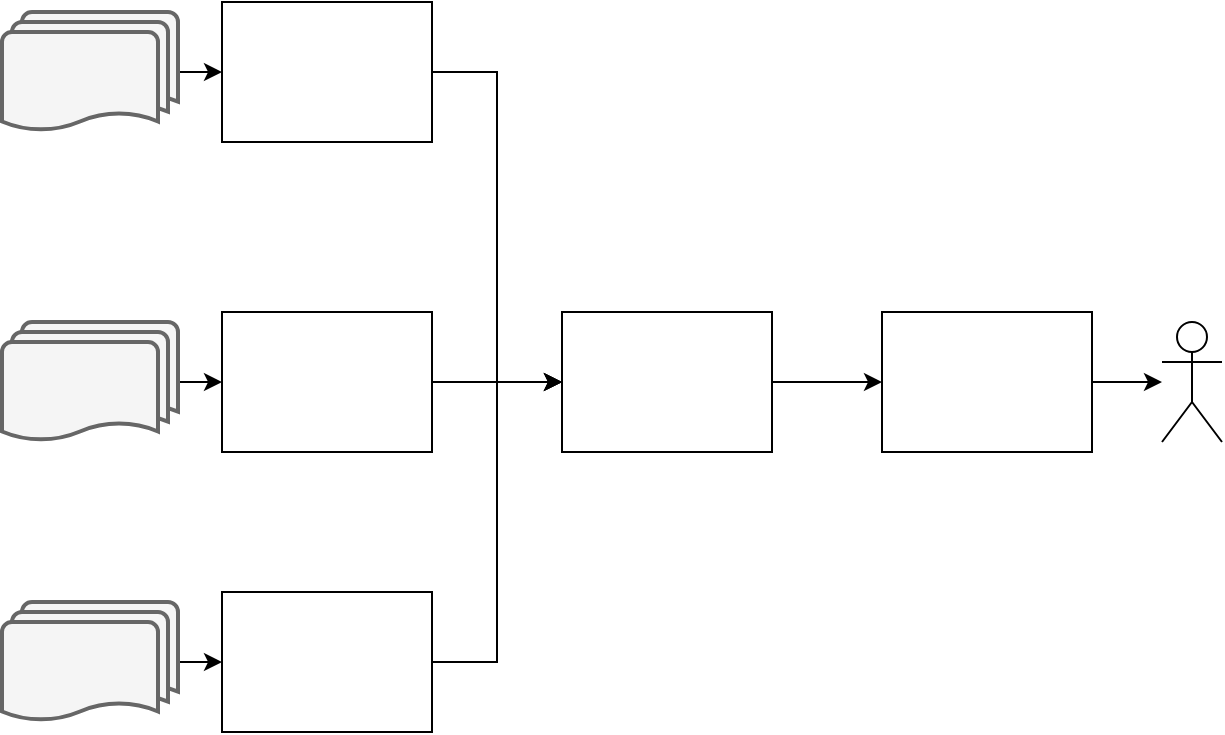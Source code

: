 <mxfile version="14.8.3" type="github">
  <diagram id="SSgvCMMXN-fiZLv6vXAu" name="Page-1">
    <mxGraphModel dx="1251" dy="749" grid="1" gridSize="10" guides="1" tooltips="1" connect="1" arrows="1" fold="1" page="1" pageScale="1" pageWidth="827" pageHeight="1169" math="0" shadow="0">
      <root>
        <mxCell id="0" />
        <mxCell id="1" parent="0" />
        <mxCell id="SC-kNezh__vUH8XIp6Oi-30" value="" style="edgeStyle=orthogonalEdgeStyle;rounded=0;orthogonalLoop=1;jettySize=auto;html=1;" edge="1" parent="1" source="SC-kNezh__vUH8XIp6Oi-3" target="SC-kNezh__vUH8XIp6Oi-15">
          <mxGeometry relative="1" as="geometry" />
        </mxCell>
        <mxCell id="SC-kNezh__vUH8XIp6Oi-3" value="" style="strokeWidth=2;html=1;shape=mxgraph.flowchart.multi-document;whiteSpace=wrap;fillColor=#f5f5f5;strokeColor=#666666;fontColor=#333333;" vertex="1" parent="1">
          <mxGeometry x="90" y="205" width="88" height="60" as="geometry" />
        </mxCell>
        <mxCell id="SC-kNezh__vUH8XIp6Oi-7" value="" style="shape=umlActor;verticalLabelPosition=bottom;verticalAlign=top;html=1;outlineConnect=0;" vertex="1" parent="1">
          <mxGeometry x="670" y="360" width="30" height="60" as="geometry" />
        </mxCell>
        <mxCell id="SC-kNezh__vUH8XIp6Oi-22" style="edgeStyle=orthogonalEdgeStyle;rounded=0;orthogonalLoop=1;jettySize=auto;html=1;entryX=0;entryY=0.5;entryDx=0;entryDy=0;" edge="1" parent="1" source="SC-kNezh__vUH8XIp6Oi-15" target="SC-kNezh__vUH8XIp6Oi-21">
          <mxGeometry relative="1" as="geometry" />
        </mxCell>
        <mxCell id="SC-kNezh__vUH8XIp6Oi-15" value="" style="rounded=0;whiteSpace=wrap;html=1;" vertex="1" parent="1">
          <mxGeometry x="200" y="200" width="105" height="70" as="geometry" />
        </mxCell>
        <mxCell id="SC-kNezh__vUH8XIp6Oi-31" value="" style="edgeStyle=orthogonalEdgeStyle;rounded=0;orthogonalLoop=1;jettySize=auto;html=1;" edge="1" parent="1" source="SC-kNezh__vUH8XIp6Oi-17" target="SC-kNezh__vUH8XIp6Oi-18">
          <mxGeometry relative="1" as="geometry" />
        </mxCell>
        <mxCell id="SC-kNezh__vUH8XIp6Oi-17" value="" style="strokeWidth=2;html=1;shape=mxgraph.flowchart.multi-document;whiteSpace=wrap;fillColor=#f5f5f5;strokeColor=#666666;fontColor=#333333;" vertex="1" parent="1">
          <mxGeometry x="90" y="360" width="88" height="60" as="geometry" />
        </mxCell>
        <mxCell id="SC-kNezh__vUH8XIp6Oi-24" style="edgeStyle=orthogonalEdgeStyle;rounded=0;orthogonalLoop=1;jettySize=auto;html=1;" edge="1" parent="1" source="SC-kNezh__vUH8XIp6Oi-18" target="SC-kNezh__vUH8XIp6Oi-21">
          <mxGeometry relative="1" as="geometry" />
        </mxCell>
        <mxCell id="SC-kNezh__vUH8XIp6Oi-18" value="" style="rounded=0;whiteSpace=wrap;html=1;" vertex="1" parent="1">
          <mxGeometry x="200" y="355" width="105" height="70" as="geometry" />
        </mxCell>
        <mxCell id="SC-kNezh__vUH8XIp6Oi-32" value="" style="edgeStyle=orthogonalEdgeStyle;rounded=0;orthogonalLoop=1;jettySize=auto;html=1;" edge="1" parent="1" source="SC-kNezh__vUH8XIp6Oi-19" target="SC-kNezh__vUH8XIp6Oi-20">
          <mxGeometry relative="1" as="geometry" />
        </mxCell>
        <mxCell id="SC-kNezh__vUH8XIp6Oi-19" value="" style="strokeWidth=2;html=1;shape=mxgraph.flowchart.multi-document;whiteSpace=wrap;fillColor=#f5f5f5;strokeColor=#666666;fontColor=#333333;" vertex="1" parent="1">
          <mxGeometry x="90" y="500" width="88" height="60" as="geometry" />
        </mxCell>
        <mxCell id="SC-kNezh__vUH8XIp6Oi-25" style="edgeStyle=orthogonalEdgeStyle;rounded=0;orthogonalLoop=1;jettySize=auto;html=1;entryX=0;entryY=0.5;entryDx=0;entryDy=0;" edge="1" parent="1" source="SC-kNezh__vUH8XIp6Oi-20" target="SC-kNezh__vUH8XIp6Oi-21">
          <mxGeometry relative="1" as="geometry" />
        </mxCell>
        <mxCell id="SC-kNezh__vUH8XIp6Oi-20" value="" style="rounded=0;whiteSpace=wrap;html=1;" vertex="1" parent="1">
          <mxGeometry x="200" y="495" width="105" height="70" as="geometry" />
        </mxCell>
        <mxCell id="SC-kNezh__vUH8XIp6Oi-27" style="edgeStyle=orthogonalEdgeStyle;rounded=0;orthogonalLoop=1;jettySize=auto;html=1;entryX=0;entryY=0.5;entryDx=0;entryDy=0;" edge="1" parent="1" source="SC-kNezh__vUH8XIp6Oi-21" target="SC-kNezh__vUH8XIp6Oi-26">
          <mxGeometry relative="1" as="geometry" />
        </mxCell>
        <mxCell id="SC-kNezh__vUH8XIp6Oi-21" value="" style="rounded=0;whiteSpace=wrap;html=1;" vertex="1" parent="1">
          <mxGeometry x="370" y="355" width="105" height="70" as="geometry" />
        </mxCell>
        <mxCell id="SC-kNezh__vUH8XIp6Oi-29" value="" style="edgeStyle=orthogonalEdgeStyle;rounded=0;orthogonalLoop=1;jettySize=auto;html=1;" edge="1" parent="1" source="SC-kNezh__vUH8XIp6Oi-26" target="SC-kNezh__vUH8XIp6Oi-7">
          <mxGeometry relative="1" as="geometry" />
        </mxCell>
        <mxCell id="SC-kNezh__vUH8XIp6Oi-26" value="" style="rounded=0;whiteSpace=wrap;html=1;" vertex="1" parent="1">
          <mxGeometry x="530" y="355" width="105" height="70" as="geometry" />
        </mxCell>
      </root>
    </mxGraphModel>
  </diagram>
</mxfile>
